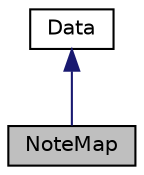 digraph "NoteMap"
{
 // LATEX_PDF_SIZE
  edge [fontname="Helvetica",fontsize="10",labelfontname="Helvetica",labelfontsize="10"];
  node [fontname="Helvetica",fontsize="10",shape=record];
  Node1 [label="NoteMap",height=0.2,width=0.4,color="black", fillcolor="grey75", style="filled", fontcolor="black",tooltip="Sticky notes container."];
  Node2 -> Node1 [dir="back",color="midnightblue",fontsize="10",style="solid",fontname="Helvetica"];
  Node2 [label="Data",height=0.2,width=0.4,color="black", fillcolor="white", style="filled",URL="$classData.html",tooltip="Data object interface."];
}
